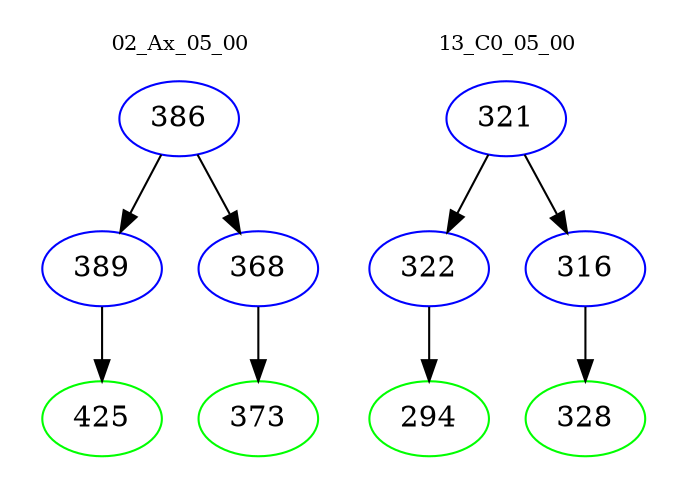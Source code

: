 digraph{
subgraph cluster_0 {
color = white
label = "02_Ax_05_00";
fontsize=10;
T0_386 [label="386", color="blue"]
T0_386 -> T0_389 [color="black"]
T0_389 [label="389", color="blue"]
T0_389 -> T0_425 [color="black"]
T0_425 [label="425", color="green"]
T0_386 -> T0_368 [color="black"]
T0_368 [label="368", color="blue"]
T0_368 -> T0_373 [color="black"]
T0_373 [label="373", color="green"]
}
subgraph cluster_1 {
color = white
label = "13_C0_05_00";
fontsize=10;
T1_321 [label="321", color="blue"]
T1_321 -> T1_322 [color="black"]
T1_322 [label="322", color="blue"]
T1_322 -> T1_294 [color="black"]
T1_294 [label="294", color="green"]
T1_321 -> T1_316 [color="black"]
T1_316 [label="316", color="blue"]
T1_316 -> T1_328 [color="black"]
T1_328 [label="328", color="green"]
}
}
